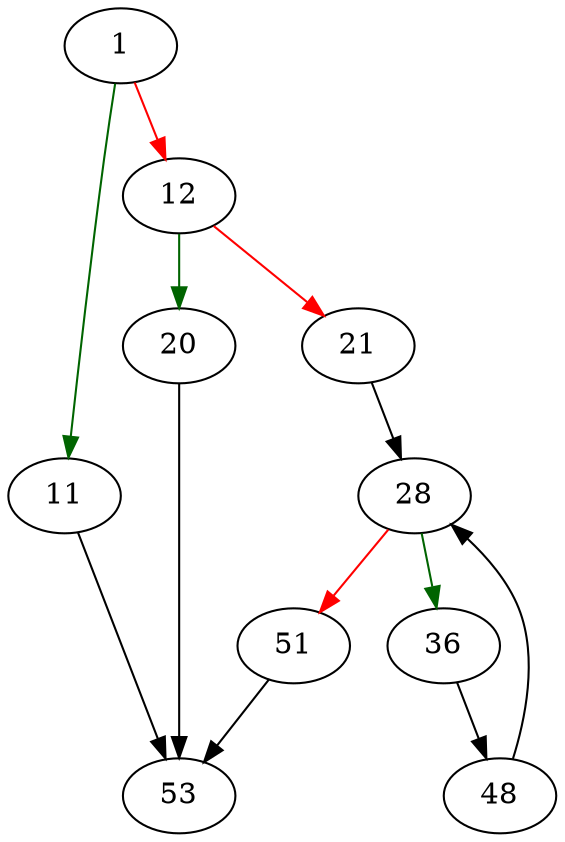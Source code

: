 strict digraph "sqlite3BtreeRowCountEst" {
	// Node definitions.
	1 [entry=true];
	11;
	12;
	53;
	20;
	21;
	28;
	36;
	51;
	48;

	// Edge definitions.
	1 -> 11 [
		color=darkgreen
		cond=true
	];
	1 -> 12 [
		color=red
		cond=false
	];
	11 -> 53;
	12 -> 20 [
		color=darkgreen
		cond=true
	];
	12 -> 21 [
		color=red
		cond=false
	];
	20 -> 53;
	21 -> 28;
	28 -> 36 [
		color=darkgreen
		cond=true
	];
	28 -> 51 [
		color=red
		cond=false
	];
	36 -> 48;
	51 -> 53;
	48 -> 28;
}